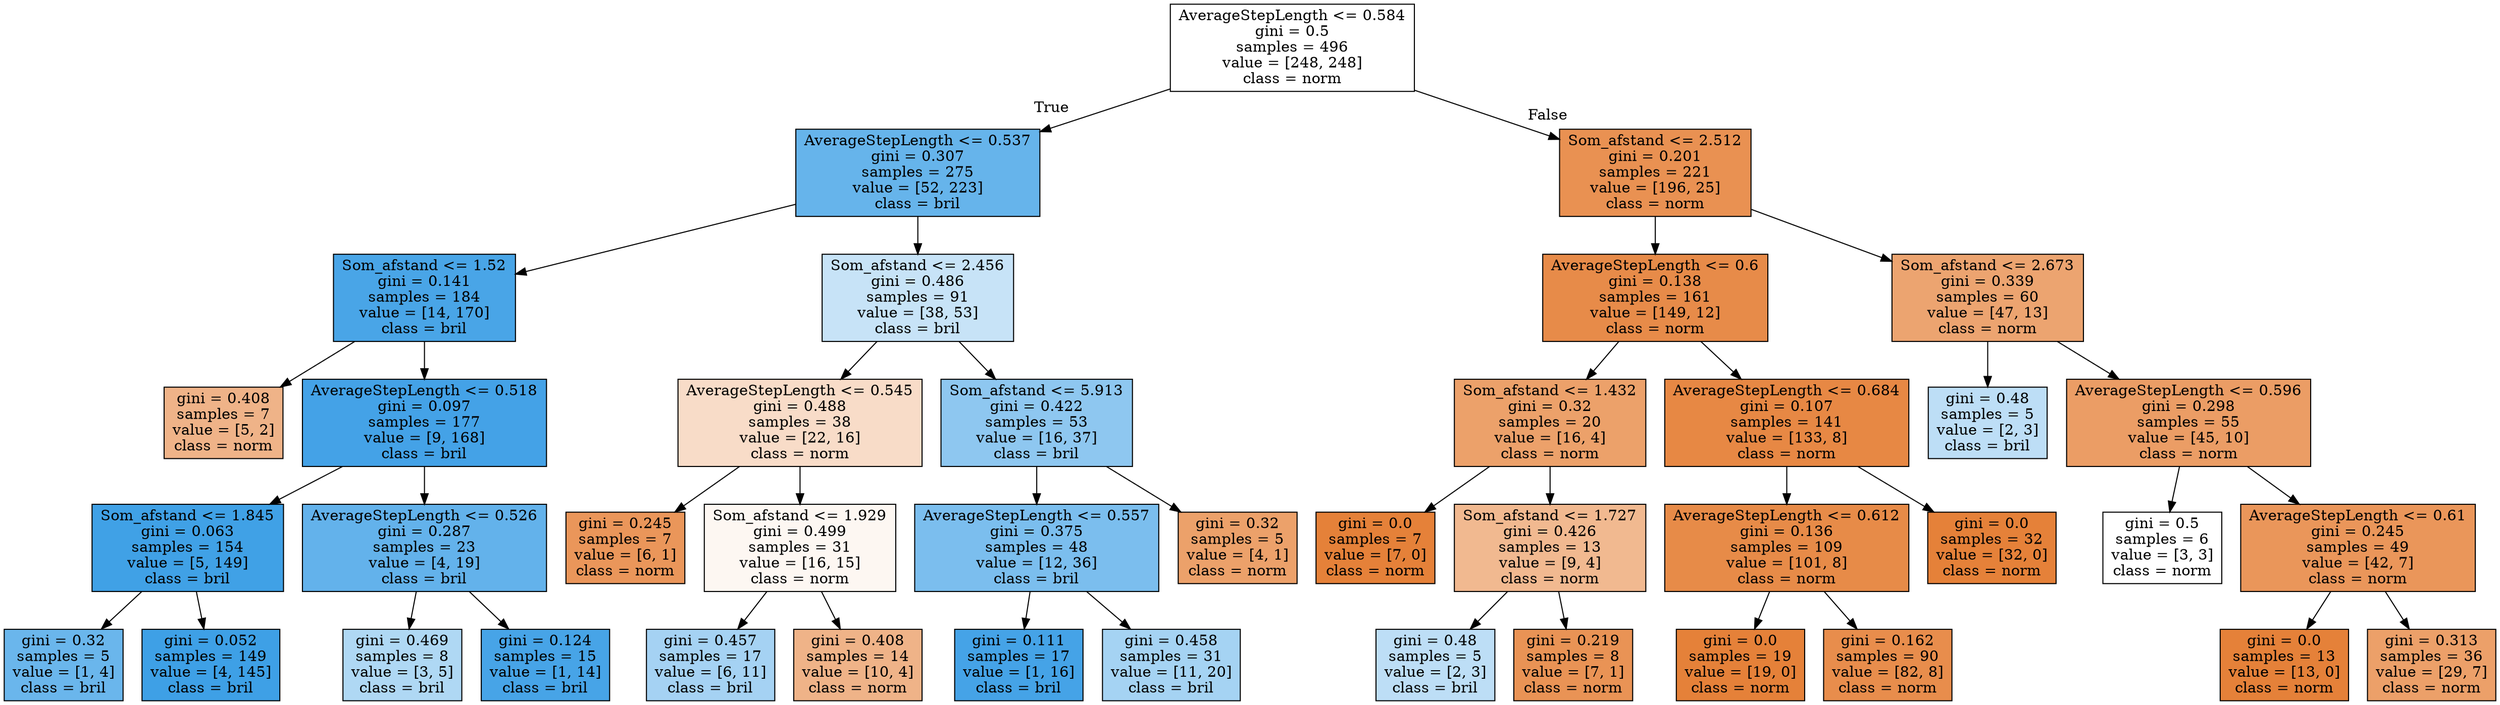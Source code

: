 digraph Tree {
node [shape=box, style="filled", color="black"] ;
0 [label="AverageStepLength <= 0.584\ngini = 0.5\nsamples = 496\nvalue = [248, 248]\nclass = norm", fillcolor="#e5813900"] ;
1 [label="AverageStepLength <= 0.537\ngini = 0.307\nsamples = 275\nvalue = [52, 223]\nclass = bril", fillcolor="#399de5c4"] ;
0 -> 1 [labeldistance=2.5, labelangle=45, headlabel="True"] ;
2 [label="Som_afstand <= 1.52\ngini = 0.141\nsamples = 184\nvalue = [14, 170]\nclass = bril", fillcolor="#399de5ea"] ;
1 -> 2 ;
3 [label="gini = 0.408\nsamples = 7\nvalue = [5, 2]\nclass = norm", fillcolor="#e5813999"] ;
2 -> 3 ;
4 [label="AverageStepLength <= 0.518\ngini = 0.097\nsamples = 177\nvalue = [9, 168]\nclass = bril", fillcolor="#399de5f1"] ;
2 -> 4 ;
5 [label="Som_afstand <= 1.845\ngini = 0.063\nsamples = 154\nvalue = [5, 149]\nclass = bril", fillcolor="#399de5f6"] ;
4 -> 5 ;
6 [label="gini = 0.32\nsamples = 5\nvalue = [1, 4]\nclass = bril", fillcolor="#399de5bf"] ;
5 -> 6 ;
7 [label="gini = 0.052\nsamples = 149\nvalue = [4, 145]\nclass = bril", fillcolor="#399de5f8"] ;
5 -> 7 ;
8 [label="AverageStepLength <= 0.526\ngini = 0.287\nsamples = 23\nvalue = [4, 19]\nclass = bril", fillcolor="#399de5c9"] ;
4 -> 8 ;
9 [label="gini = 0.469\nsamples = 8\nvalue = [3, 5]\nclass = bril", fillcolor="#399de566"] ;
8 -> 9 ;
10 [label="gini = 0.124\nsamples = 15\nvalue = [1, 14]\nclass = bril", fillcolor="#399de5ed"] ;
8 -> 10 ;
11 [label="Som_afstand <= 2.456\ngini = 0.486\nsamples = 91\nvalue = [38, 53]\nclass = bril", fillcolor="#399de548"] ;
1 -> 11 ;
12 [label="AverageStepLength <= 0.545\ngini = 0.488\nsamples = 38\nvalue = [22, 16]\nclass = norm", fillcolor="#e5813946"] ;
11 -> 12 ;
13 [label="gini = 0.245\nsamples = 7\nvalue = [6, 1]\nclass = norm", fillcolor="#e58139d4"] ;
12 -> 13 ;
14 [label="Som_afstand <= 1.929\ngini = 0.499\nsamples = 31\nvalue = [16, 15]\nclass = norm", fillcolor="#e5813910"] ;
12 -> 14 ;
15 [label="gini = 0.457\nsamples = 17\nvalue = [6, 11]\nclass = bril", fillcolor="#399de574"] ;
14 -> 15 ;
16 [label="gini = 0.408\nsamples = 14\nvalue = [10, 4]\nclass = norm", fillcolor="#e5813999"] ;
14 -> 16 ;
17 [label="Som_afstand <= 5.913\ngini = 0.422\nsamples = 53\nvalue = [16, 37]\nclass = bril", fillcolor="#399de591"] ;
11 -> 17 ;
18 [label="AverageStepLength <= 0.557\ngini = 0.375\nsamples = 48\nvalue = [12, 36]\nclass = bril", fillcolor="#399de5aa"] ;
17 -> 18 ;
19 [label="gini = 0.111\nsamples = 17\nvalue = [1, 16]\nclass = bril", fillcolor="#399de5ef"] ;
18 -> 19 ;
20 [label="gini = 0.458\nsamples = 31\nvalue = [11, 20]\nclass = bril", fillcolor="#399de573"] ;
18 -> 20 ;
21 [label="gini = 0.32\nsamples = 5\nvalue = [4, 1]\nclass = norm", fillcolor="#e58139bf"] ;
17 -> 21 ;
22 [label="Som_afstand <= 2.512\ngini = 0.201\nsamples = 221\nvalue = [196, 25]\nclass = norm", fillcolor="#e58139de"] ;
0 -> 22 [labeldistance=2.5, labelangle=-45, headlabel="False"] ;
23 [label="AverageStepLength <= 0.6\ngini = 0.138\nsamples = 161\nvalue = [149, 12]\nclass = norm", fillcolor="#e58139ea"] ;
22 -> 23 ;
24 [label="Som_afstand <= 1.432\ngini = 0.32\nsamples = 20\nvalue = [16, 4]\nclass = norm", fillcolor="#e58139bf"] ;
23 -> 24 ;
25 [label="gini = 0.0\nsamples = 7\nvalue = [7, 0]\nclass = norm", fillcolor="#e58139ff"] ;
24 -> 25 ;
26 [label="Som_afstand <= 1.727\ngini = 0.426\nsamples = 13\nvalue = [9, 4]\nclass = norm", fillcolor="#e581398e"] ;
24 -> 26 ;
27 [label="gini = 0.48\nsamples = 5\nvalue = [2, 3]\nclass = bril", fillcolor="#399de555"] ;
26 -> 27 ;
28 [label="gini = 0.219\nsamples = 8\nvalue = [7, 1]\nclass = norm", fillcolor="#e58139db"] ;
26 -> 28 ;
29 [label="AverageStepLength <= 0.684\ngini = 0.107\nsamples = 141\nvalue = [133, 8]\nclass = norm", fillcolor="#e58139f0"] ;
23 -> 29 ;
30 [label="AverageStepLength <= 0.612\ngini = 0.136\nsamples = 109\nvalue = [101, 8]\nclass = norm", fillcolor="#e58139eb"] ;
29 -> 30 ;
31 [label="gini = 0.0\nsamples = 19\nvalue = [19, 0]\nclass = norm", fillcolor="#e58139ff"] ;
30 -> 31 ;
32 [label="gini = 0.162\nsamples = 90\nvalue = [82, 8]\nclass = norm", fillcolor="#e58139e6"] ;
30 -> 32 ;
33 [label="gini = 0.0\nsamples = 32\nvalue = [32, 0]\nclass = norm", fillcolor="#e58139ff"] ;
29 -> 33 ;
34 [label="Som_afstand <= 2.673\ngini = 0.339\nsamples = 60\nvalue = [47, 13]\nclass = norm", fillcolor="#e58139b8"] ;
22 -> 34 ;
35 [label="gini = 0.48\nsamples = 5\nvalue = [2, 3]\nclass = bril", fillcolor="#399de555"] ;
34 -> 35 ;
36 [label="AverageStepLength <= 0.596\ngini = 0.298\nsamples = 55\nvalue = [45, 10]\nclass = norm", fillcolor="#e58139c6"] ;
34 -> 36 ;
37 [label="gini = 0.5\nsamples = 6\nvalue = [3, 3]\nclass = norm", fillcolor="#e5813900"] ;
36 -> 37 ;
38 [label="AverageStepLength <= 0.61\ngini = 0.245\nsamples = 49\nvalue = [42, 7]\nclass = norm", fillcolor="#e58139d4"] ;
36 -> 38 ;
39 [label="gini = 0.0\nsamples = 13\nvalue = [13, 0]\nclass = norm", fillcolor="#e58139ff"] ;
38 -> 39 ;
40 [label="gini = 0.313\nsamples = 36\nvalue = [29, 7]\nclass = norm", fillcolor="#e58139c1"] ;
38 -> 40 ;
}